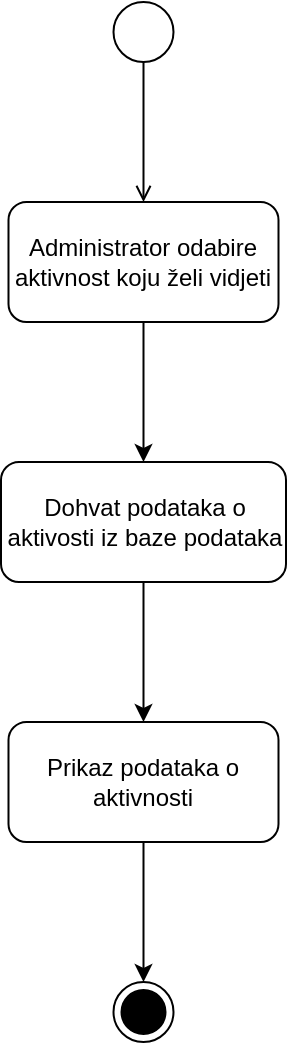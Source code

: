 <mxfile version="24.1.0" type="device">
  <diagram name="Page-1" id="DizszHDaj-d5g8gEAiyC">
    <mxGraphModel dx="1050" dy="621" grid="1" gridSize="10" guides="1" tooltips="1" connect="1" arrows="1" fold="1" page="1" pageScale="1" pageWidth="827" pageHeight="1169" math="0" shadow="0">
      <root>
        <mxCell id="0" />
        <mxCell id="1" parent="0" />
        <mxCell id="tU0B9avt2nKK_wKhxSNf-1" value="" style="ellipse;html=1;" vertex="1" parent="1">
          <mxGeometry x="383.75" y="70" width="30" height="30" as="geometry" />
        </mxCell>
        <mxCell id="tU0B9avt2nKK_wKhxSNf-2" value="" style="endArrow=open;html=1;rounded=0;align=center;verticalAlign=top;endFill=0;labelBackgroundColor=none;endSize=6;entryX=0.5;entryY=0;entryDx=0;entryDy=0;" edge="1" parent="1" source="tU0B9avt2nKK_wKhxSNf-1" target="tU0B9avt2nKK_wKhxSNf-4">
          <mxGeometry relative="1" as="geometry">
            <mxPoint x="395" y="160" as="targetPoint" />
          </mxGeometry>
        </mxCell>
        <mxCell id="tU0B9avt2nKK_wKhxSNf-3" style="edgeStyle=orthogonalEdgeStyle;rounded=0;orthogonalLoop=1;jettySize=auto;html=1;exitX=0.5;exitY=1;exitDx=0;exitDy=0;entryX=0.5;entryY=0;entryDx=0;entryDy=0;" edge="1" parent="1" source="tU0B9avt2nKK_wKhxSNf-4" target="tU0B9avt2nKK_wKhxSNf-5">
          <mxGeometry relative="1" as="geometry">
            <mxPoint x="395" y="300" as="targetPoint" />
          </mxGeometry>
        </mxCell>
        <mxCell id="tU0B9avt2nKK_wKhxSNf-4" value="Administrator odabire aktivnost koju želi vidjeti" style="rounded=1;whiteSpace=wrap;html=1;" vertex="1" parent="1">
          <mxGeometry x="331.25" y="170" width="135" height="60" as="geometry" />
        </mxCell>
        <mxCell id="tU0B9avt2nKK_wKhxSNf-5" value="Dohvat podataka o aktivosti iz baze podataka" style="rounded=1;whiteSpace=wrap;html=1;" vertex="1" parent="1">
          <mxGeometry x="327.5" y="300" width="142.5" height="60" as="geometry" />
        </mxCell>
        <mxCell id="tU0B9avt2nKK_wKhxSNf-6" style="edgeStyle=orthogonalEdgeStyle;rounded=0;orthogonalLoop=1;jettySize=auto;html=1;exitX=0.5;exitY=1;exitDx=0;exitDy=0;entryX=0.5;entryY=0;entryDx=0;entryDy=0;" edge="1" parent="1" source="tU0B9avt2nKK_wKhxSNf-5" target="tU0B9avt2nKK_wKhxSNf-7">
          <mxGeometry relative="1" as="geometry">
            <mxPoint x="398.75" y="490" as="sourcePoint" />
          </mxGeometry>
        </mxCell>
        <mxCell id="tU0B9avt2nKK_wKhxSNf-10" style="edgeStyle=orthogonalEdgeStyle;rounded=0;orthogonalLoop=1;jettySize=auto;html=1;exitX=0.5;exitY=1;exitDx=0;exitDy=0;entryX=0.5;entryY=0;entryDx=0;entryDy=0;" edge="1" parent="1" source="tU0B9avt2nKK_wKhxSNf-7" target="tU0B9avt2nKK_wKhxSNf-8">
          <mxGeometry relative="1" as="geometry" />
        </mxCell>
        <mxCell id="tU0B9avt2nKK_wKhxSNf-7" value="Prikaz podataka o aktivnosti" style="rounded=1;whiteSpace=wrap;html=1;" vertex="1" parent="1">
          <mxGeometry x="331.25" y="430" width="135" height="60" as="geometry" />
        </mxCell>
        <mxCell id="tU0B9avt2nKK_wKhxSNf-8" value="" style="ellipse;html=1;shape=endState;fillColor=strokeColor;" vertex="1" parent="1">
          <mxGeometry x="383.75" y="560" width="30" height="30" as="geometry" />
        </mxCell>
      </root>
    </mxGraphModel>
  </diagram>
</mxfile>
